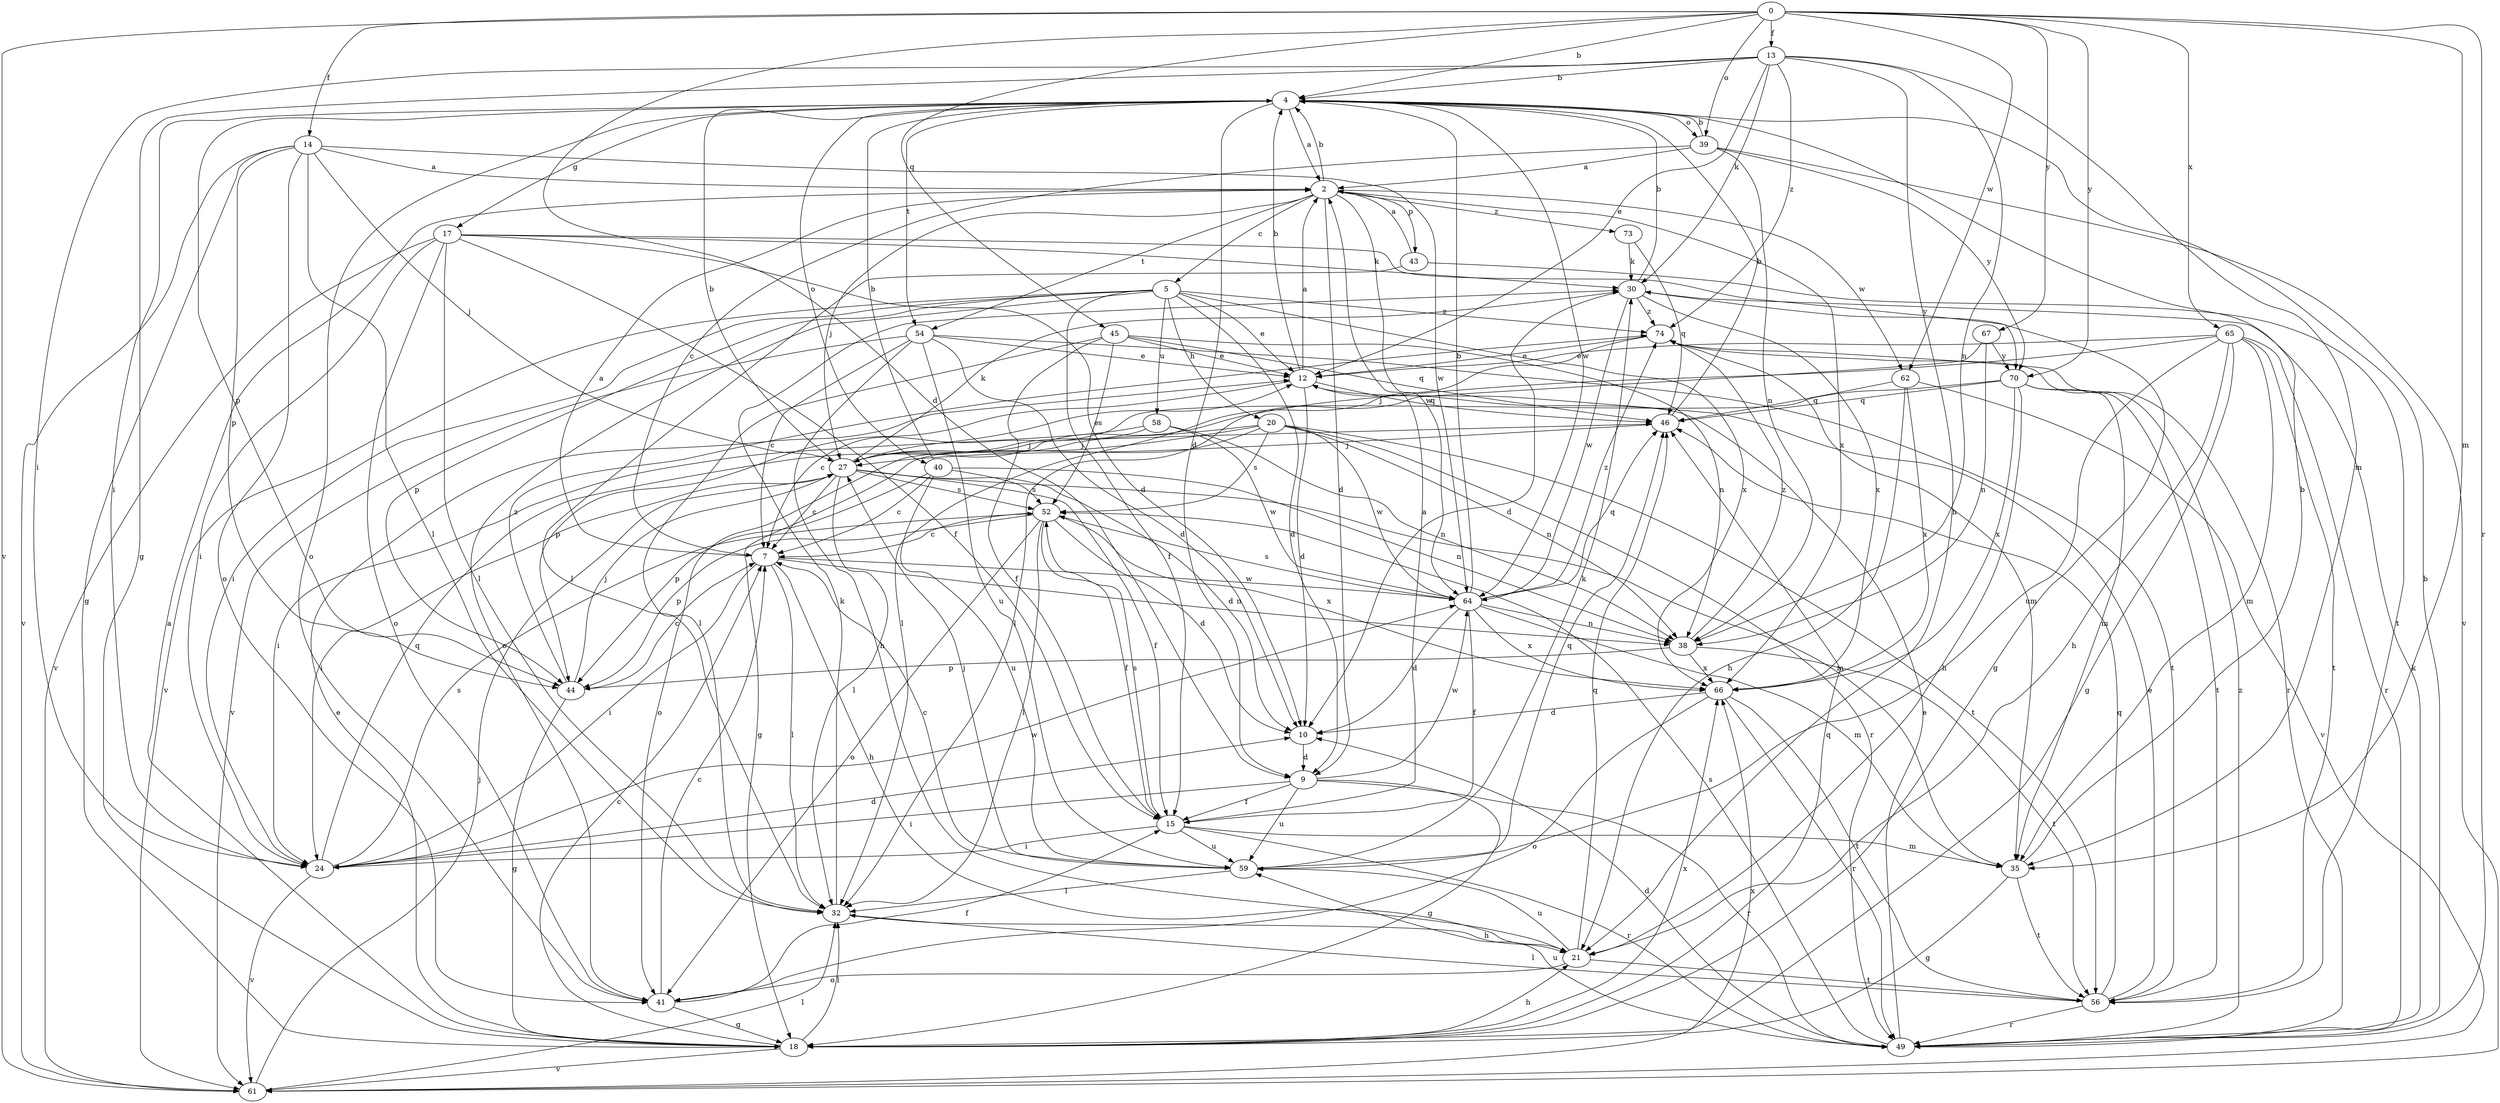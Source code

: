 strict digraph  {
0;
2;
4;
5;
7;
9;
10;
12;
13;
14;
15;
17;
18;
20;
21;
24;
27;
30;
32;
35;
38;
39;
40;
41;
43;
44;
45;
46;
49;
52;
54;
56;
58;
59;
61;
62;
64;
65;
66;
67;
70;
73;
74;
0 -> 4  [label=b];
0 -> 9  [label=d];
0 -> 13  [label=f];
0 -> 14  [label=f];
0 -> 35  [label=m];
0 -> 39  [label=o];
0 -> 45  [label=q];
0 -> 49  [label=r];
0 -> 61  [label=v];
0 -> 62  [label=w];
0 -> 65  [label=x];
0 -> 67  [label=y];
0 -> 70  [label=y];
2 -> 4  [label=b];
2 -> 5  [label=c];
2 -> 9  [label=d];
2 -> 27  [label=j];
2 -> 43  [label=p];
2 -> 54  [label=t];
2 -> 62  [label=w];
2 -> 64  [label=w];
2 -> 66  [label=x];
2 -> 73  [label=z];
4 -> 2  [label=a];
4 -> 9  [label=d];
4 -> 17  [label=g];
4 -> 24  [label=i];
4 -> 39  [label=o];
4 -> 40  [label=o];
4 -> 41  [label=o];
4 -> 44  [label=p];
4 -> 54  [label=t];
4 -> 64  [label=w];
5 -> 9  [label=d];
5 -> 12  [label=e];
5 -> 15  [label=f];
5 -> 20  [label=h];
5 -> 24  [label=i];
5 -> 41  [label=o];
5 -> 44  [label=p];
5 -> 58  [label=u];
5 -> 61  [label=v];
5 -> 66  [label=x];
5 -> 74  [label=z];
7 -> 2  [label=a];
7 -> 21  [label=h];
7 -> 24  [label=i];
7 -> 32  [label=l];
7 -> 38  [label=n];
7 -> 64  [label=w];
9 -> 15  [label=f];
9 -> 18  [label=g];
9 -> 24  [label=i];
9 -> 49  [label=r];
9 -> 59  [label=u];
9 -> 64  [label=w];
10 -> 9  [label=d];
12 -> 2  [label=a];
12 -> 4  [label=b];
12 -> 10  [label=d];
12 -> 44  [label=p];
12 -> 46  [label=q];
13 -> 4  [label=b];
13 -> 12  [label=e];
13 -> 18  [label=g];
13 -> 21  [label=h];
13 -> 24  [label=i];
13 -> 30  [label=k];
13 -> 35  [label=m];
13 -> 38  [label=n];
13 -> 74  [label=z];
14 -> 2  [label=a];
14 -> 18  [label=g];
14 -> 27  [label=j];
14 -> 32  [label=l];
14 -> 41  [label=o];
14 -> 44  [label=p];
14 -> 61  [label=v];
14 -> 64  [label=w];
15 -> 2  [label=a];
15 -> 24  [label=i];
15 -> 35  [label=m];
15 -> 49  [label=r];
15 -> 52  [label=s];
15 -> 59  [label=u];
17 -> 10  [label=d];
17 -> 15  [label=f];
17 -> 24  [label=i];
17 -> 30  [label=k];
17 -> 32  [label=l];
17 -> 41  [label=o];
17 -> 61  [label=v];
17 -> 70  [label=y];
18 -> 2  [label=a];
18 -> 7  [label=c];
18 -> 12  [label=e];
18 -> 21  [label=h];
18 -> 32  [label=l];
18 -> 46  [label=q];
18 -> 61  [label=v];
18 -> 66  [label=x];
20 -> 18  [label=g];
20 -> 27  [label=j];
20 -> 38  [label=n];
20 -> 41  [label=o];
20 -> 49  [label=r];
20 -> 52  [label=s];
20 -> 56  [label=t];
20 -> 64  [label=w];
21 -> 41  [label=o];
21 -> 46  [label=q];
21 -> 56  [label=t];
21 -> 59  [label=u];
24 -> 10  [label=d];
24 -> 46  [label=q];
24 -> 52  [label=s];
24 -> 61  [label=v];
24 -> 64  [label=w];
27 -> 4  [label=b];
27 -> 7  [label=c];
27 -> 10  [label=d];
27 -> 12  [label=e];
27 -> 15  [label=f];
27 -> 24  [label=i];
27 -> 30  [label=k];
27 -> 32  [label=l];
27 -> 35  [label=m];
27 -> 52  [label=s];
30 -> 4  [label=b];
30 -> 10  [label=d];
30 -> 18  [label=g];
30 -> 64  [label=w];
30 -> 66  [label=x];
30 -> 74  [label=z];
32 -> 21  [label=h];
32 -> 30  [label=k];
35 -> 4  [label=b];
35 -> 18  [label=g];
35 -> 56  [label=t];
38 -> 44  [label=p];
38 -> 56  [label=t];
38 -> 66  [label=x];
38 -> 74  [label=z];
39 -> 2  [label=a];
39 -> 4  [label=b];
39 -> 7  [label=c];
39 -> 38  [label=n];
39 -> 61  [label=v];
39 -> 70  [label=y];
40 -> 4  [label=b];
40 -> 7  [label=c];
40 -> 38  [label=n];
40 -> 44  [label=p];
40 -> 52  [label=s];
40 -> 59  [label=u];
41 -> 7  [label=c];
41 -> 15  [label=f];
41 -> 18  [label=g];
43 -> 2  [label=a];
43 -> 32  [label=l];
43 -> 56  [label=t];
44 -> 7  [label=c];
44 -> 18  [label=g];
44 -> 27  [label=j];
44 -> 74  [label=z];
45 -> 12  [label=e];
45 -> 15  [label=f];
45 -> 32  [label=l];
45 -> 38  [label=n];
45 -> 46  [label=q];
45 -> 52  [label=s];
46 -> 4  [label=b];
46 -> 27  [label=j];
49 -> 4  [label=b];
49 -> 10  [label=d];
49 -> 12  [label=e];
49 -> 30  [label=k];
49 -> 52  [label=s];
49 -> 59  [label=u];
49 -> 74  [label=z];
52 -> 7  [label=c];
52 -> 10  [label=d];
52 -> 15  [label=f];
52 -> 32  [label=l];
52 -> 41  [label=o];
52 -> 44  [label=p];
52 -> 66  [label=x];
54 -> 7  [label=c];
54 -> 10  [label=d];
54 -> 12  [label=e];
54 -> 21  [label=h];
54 -> 56  [label=t];
54 -> 59  [label=u];
54 -> 61  [label=v];
56 -> 12  [label=e];
56 -> 32  [label=l];
56 -> 46  [label=q];
56 -> 49  [label=r];
58 -> 24  [label=i];
58 -> 27  [label=j];
58 -> 38  [label=n];
58 -> 64  [label=w];
59 -> 7  [label=c];
59 -> 27  [label=j];
59 -> 30  [label=k];
59 -> 32  [label=l];
59 -> 46  [label=q];
61 -> 27  [label=j];
61 -> 32  [label=l];
61 -> 66  [label=x];
62 -> 21  [label=h];
62 -> 46  [label=q];
62 -> 61  [label=v];
62 -> 66  [label=x];
64 -> 4  [label=b];
64 -> 10  [label=d];
64 -> 15  [label=f];
64 -> 35  [label=m];
64 -> 38  [label=n];
64 -> 46  [label=q];
64 -> 52  [label=s];
64 -> 66  [label=x];
64 -> 74  [label=z];
65 -> 12  [label=e];
65 -> 18  [label=g];
65 -> 21  [label=h];
65 -> 27  [label=j];
65 -> 35  [label=m];
65 -> 49  [label=r];
65 -> 56  [label=t];
65 -> 59  [label=u];
66 -> 10  [label=d];
66 -> 41  [label=o];
66 -> 49  [label=r];
66 -> 56  [label=t];
67 -> 32  [label=l];
67 -> 38  [label=n];
67 -> 70  [label=y];
70 -> 7  [label=c];
70 -> 21  [label=h];
70 -> 35  [label=m];
70 -> 46  [label=q];
70 -> 56  [label=t];
70 -> 66  [label=x];
73 -> 30  [label=k];
73 -> 46  [label=q];
74 -> 12  [label=e];
74 -> 32  [label=l];
74 -> 35  [label=m];
74 -> 49  [label=r];
}
